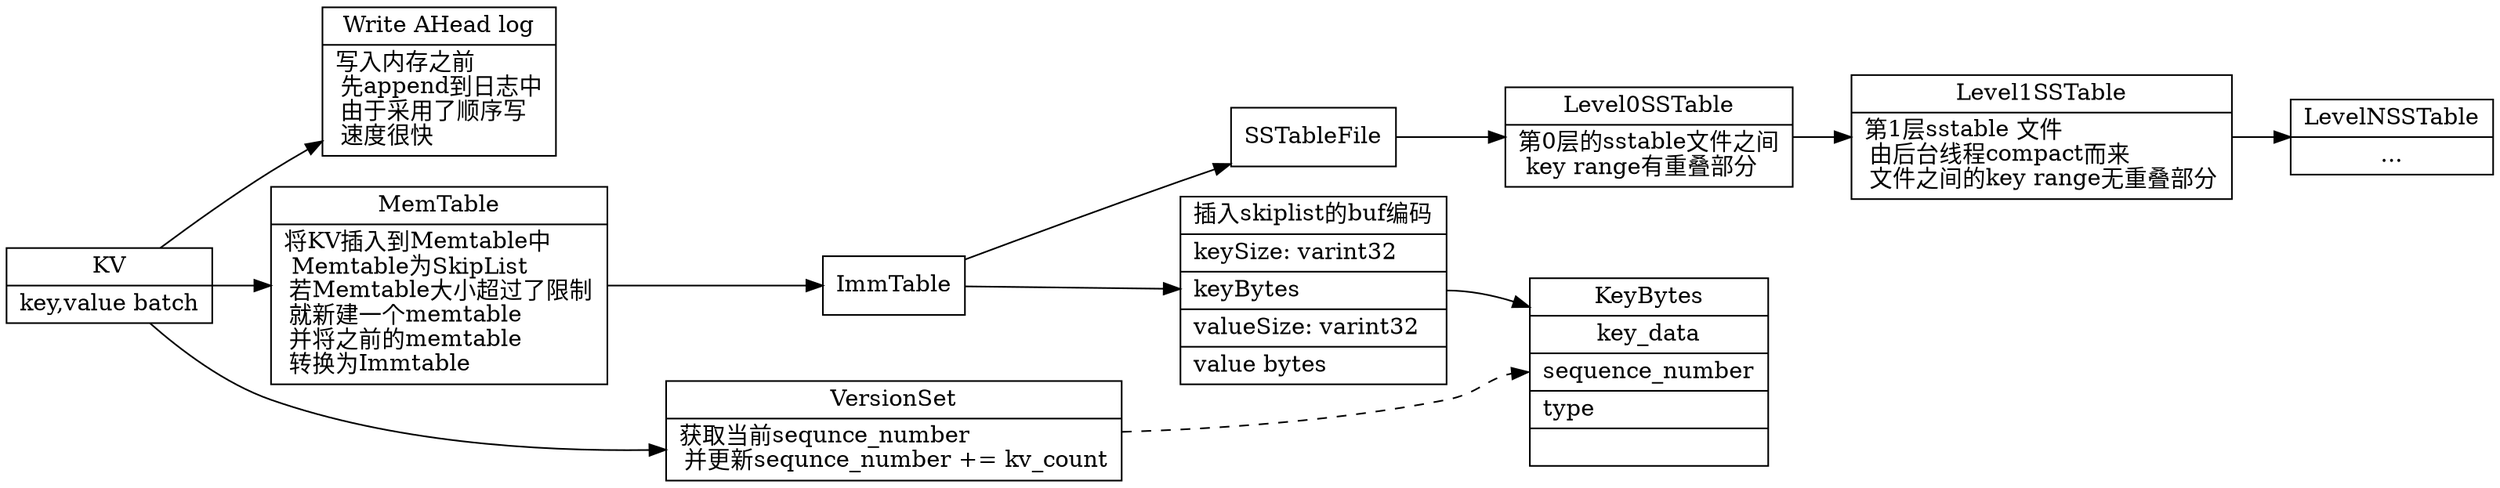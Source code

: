 digraph db_put_overview {
  node[shape=box;];
  newrank=true;
  rankdir=LR;
  WAL[
    shape="record";
    label="{{
      Write AHead log|
      写入内存之前\l 
      先append到日志中\l
      由于采用了顺序写\l 
      速度很快\l
    }}";
  ];
  MemTable[
    shape="record";
    label="{{
      MemTable|
      将KV插入到Memtable中\l
      Memtable为SkipList\l
      若Memtable大小超过了限制\l
      就新建一个memtable\l 
      并将之前的memtable\l
      转换为Immtable\l
    }}";
  ];
  Level0SSTable[
    shape="record";
    label="{{
      Level0SSTable|
      第0层的sstable文件之间\l 
      key range有重叠部分\l
    }}";
  ];
  Level1SSTable[
    shape="record";
    label="{{
      Level1SSTable|
      第1层sstable 文件\l
      由后台线程compact而来\l
      文件之间的key range无重叠部分\l
    }}";
  ];
  LevelNSSTable[
    shape="record";
    label="{{
      LevelNSSTable|
      ...
    }}";
  ];
  KV[
    shape="record";
    label="{{
      KV|
      key,value batch\l
    }}";
  ];
  KeyValue[
    shape="record";
    label="{{
      插入skiplist的buf编码|
      keySize: varint32\l| 
      <KeyBytes> keyBytes\l|
      valueSize: varint32\l|
      value bytes\l
    }}";
  ];
  KeyBytes[
    shape="record";
    label="{{
      KeyBytes|
      key_data|
      <sequence> sequence_number|
        type\l|
    }}";
  ];
  VersionSet[
    shape="record";
    label="{{
      VersionSet|
      获取当前sequnce_number\l
      并更新sequnce_number += kv_count\l
    }}";
  ];
  VersionSet -> KeyBytes:sequence[style=dashed];
  KeyValue:KeyBytes -> KeyBytes;
  ImmTable -> KeyValue;
  KV -> MemTable -> ImmTable -> SSTableFile  -> Level0SSTable -> Level1SSTable -> LevelNSSTable;
  KV -> WAL;
  KV -> VersionSet;
}
